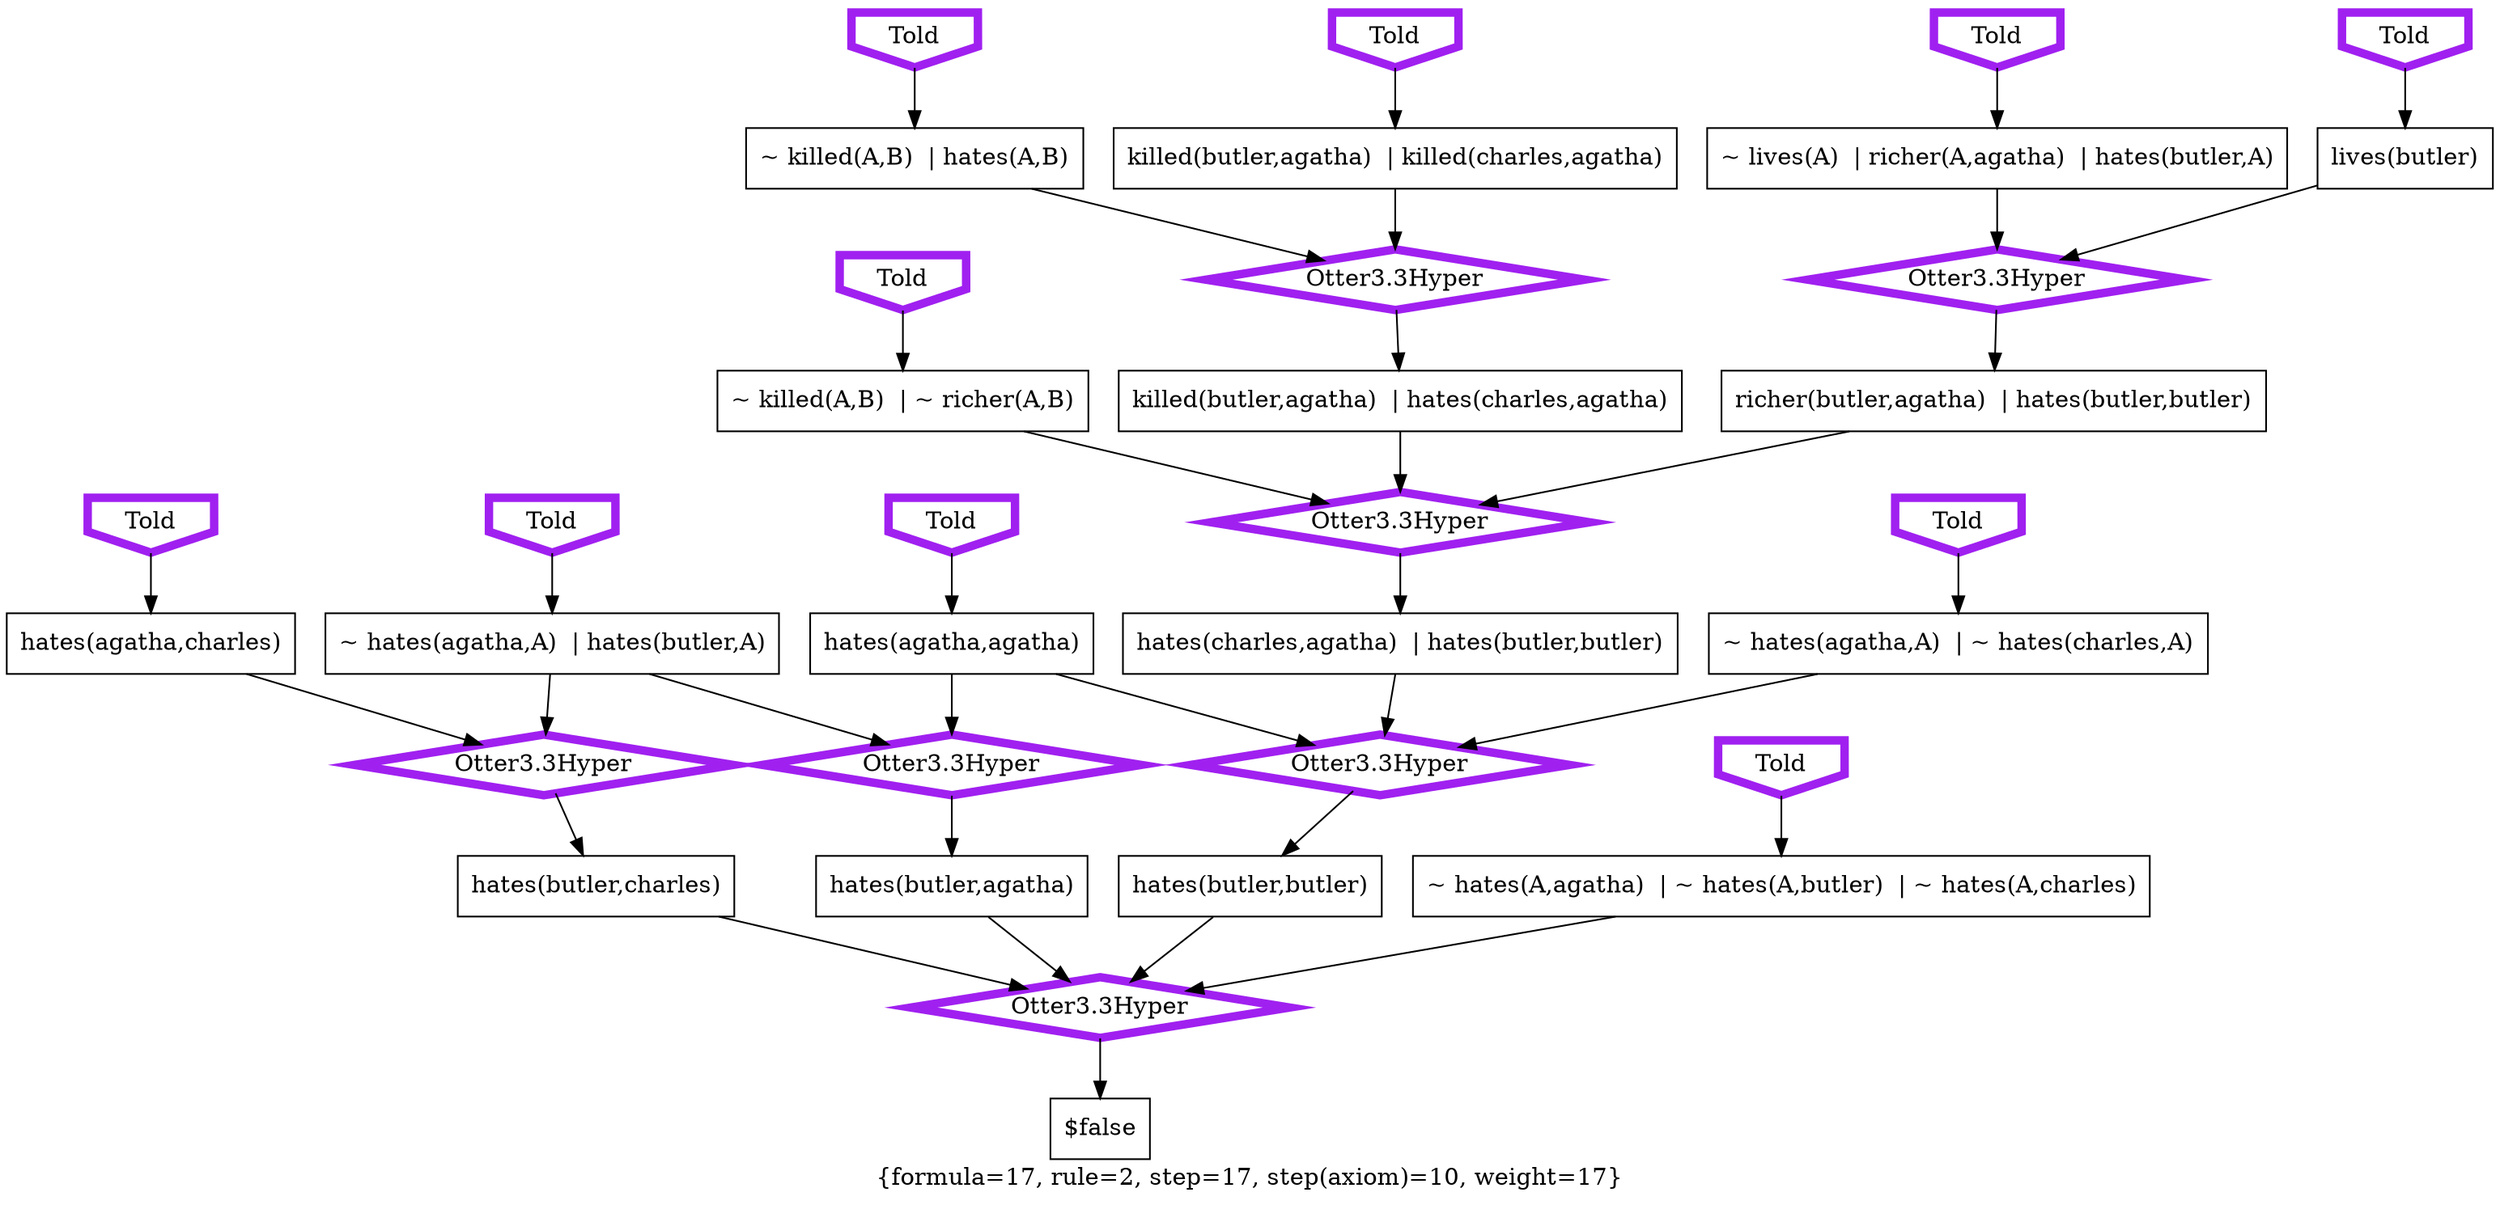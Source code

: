 digraph g 
{ labelloc=b label="{formula=17, rule=2, step=17, step(axiom)=10, weight=17}"  
 "x_431" [ URL="http://inference-web.org/proofs/tptp/Solutions/PUZ/PUZ001-1/Otter---3.3/answer.owl#ns_8_conclusion" color="black" shape="box" label="lives(butler)" fillcolor="white" style="filled"  ];
  "x_441" [ URL="http://inference-web.org/proofs/tptp/Solutions/PUZ/PUZ001-1/Otter---3.3/answer.owl#ns_20_conclusion" color="black" shape="box" label="hates(charles,agatha)  | hates(butler,butler)" fillcolor="white" style="filled"  ];
  "x_432" [ URL="http://inference-web.org/proofs/tptp/Solutions/PUZ/PUZ001-1/Otter---3.3/answer.owl#ns_5_conclusion" color="black" shape="box" label="~ hates(agatha,A)  | hates(butler,A)" fillcolor="white" style="filled"  ];
  "x_416" [ URL="http://inference-web.org/proofs/tptp/Solutions/PUZ/PUZ001-1/Otter---3.3/answer.owl#ns_17_conclusion" color="black" shape="box" label="hates(butler,charles)" fillcolor="white" style="filled"  ];
  "x_398" [ URL="http://inference-web.org/proofs/tptp/Solutions/PUZ/PUZ001-1/Otter---3.3/answer.owl#ns_14_conclusion" color="black" shape="box" label="richer(butler,agatha)  | hates(butler,butler)" fillcolor="white" style="filled"  ];
  "x_368" [ URL="http://inference-web.org/proofs/tptp/Solutions/PUZ/PUZ001-1/Otter---3.3/answer.owl#ns_16_conclusion" color="black" shape="box" label="hates(butler,agatha)" fillcolor="white" style="filled"  ];
  "x_436" [ URL="http://inference-web.org/proofs/tptp/Solutions/PUZ/PUZ001-1/Otter---3.3/answer.owl#ns_3_conclusion" color="black" shape="box" label="~ hates(A,agatha)  | ~ hates(A,butler)  | ~ hates(A,charles)" fillcolor="white" style="filled"  ];
  "x_459" [ URL="http://inference-web.org/proofs/tptp/Solutions/PUZ/PUZ001-1/Otter---3.3/answer.owl#ns_10_conclusion" color="black" shape="box" label="hates(agatha,agatha)" fillcolor="white" style="filled"  ];
  "x_448" [ URL="http://inference-web.org/proofs/tptp/Solutions/PUZ/PUZ001-1/Otter---3.3/answer.owl#ns_11_conclusion" color="black" shape="box" label="hates(agatha,charles)" fillcolor="white" style="filled"  ];
  "x_402" [ URL="http://inference-web.org/proofs/tptp/Solutions/PUZ/PUZ001-1/Otter---3.3/answer.owl#ns_6_conclusion" color="black" shape="box" label="~ lives(A)  | richer(A,agatha)  | hates(butler,A)" fillcolor="white" style="filled"  ];
  "x_412" [ URL="http://inference-web.org/proofs/tptp/Solutions/PUZ/PUZ001-1/Otter---3.3/answer.owl#ns_2_conclusion" color="black" shape="box" label="~ hates(agatha,A)  | ~ hates(charles,A)" fillcolor="white" style="filled"  ];
  "x_450" [ URL="http://inference-web.org/proofs/tptp/Solutions/PUZ/PUZ001-1/Otter---3.3/answer.owl#ns_21_conclusion" color="black" shape="box" label="hates(butler,butler)" fillcolor="white" style="filled"  ];
  "x_465" [ URL="http://inference-web.org/proofs/tptp/Solutions/PUZ/PUZ001-1/Otter---3.3/answer.owl#ns_1_conclusion" color="black" shape="box" label="~ killed(A,B)  | ~ richer(A,B)" fillcolor="white" style="filled"  ];
  "x_451" [ URL="http://inference-web.org/proofs/tptp/Solutions/PUZ/PUZ001-1/Otter---3.3/answer.owl#ns_23_conclusion" color="black" shape="box" label="$false" fillcolor="white" style="filled"  ];
  "x_403" [ URL="http://inference-web.org/proofs/tptp/Solutions/PUZ/PUZ001-1/Otter---3.3/answer.owl#ns_4_conclusion" color="black" shape="box" label="~ killed(A,B)  | hates(A,B)" fillcolor="white" style="filled"  ];
  "x_467" [ URL="http://inference-web.org/proofs/tptp/Solutions/PUZ/PUZ001-1/Otter---3.3/answer.owl#ns_18_conclusion" color="black" shape="box" label="killed(butler,agatha)  | hates(charles,agatha)" fillcolor="white" style="filled"  ];
  "x_439" [ URL="http://inference-web.org/proofs/tptp/Solutions/PUZ/PUZ001-1/Otter---3.3/answer.owl#ns_12_conclusion" color="black" shape="box" label="killed(butler,agatha)  | killed(charles,agatha)" fillcolor="white" style="filled"  ];
  "-7f6e1133:12459e1f3c9:-7a0e" [ URL="http://browser.inference-web.org/iwbrowser/BrowseNodeSet?url=http%3A%2F%2Finference-web.org%2Fproofs%2Ftptp%2FSolutions%2FPUZ%2FPUZ001-1%2FOtter---3.3%2Fanswer.owl%23ns_18" color="purple" shape="diamond" label="Otter3.3Hyper" fillcolor="white" style="filled" penwidth="5"  ];
  "-7f6e1133:12459e1f3c9:-7a0e" -> "x_467";
  "x_403" -> "-7f6e1133:12459e1f3c9:-7a0e";
  "x_439" -> "-7f6e1133:12459e1f3c9:-7a0e";
  "-7f6e1133:12459e1f3c9:-7a1a" [ URL="http://browser.inference-web.org/iwbrowser/BrowseNodeSet?url=http%3A%2F%2Finference-web.org%2Fproofs%2Ftptp%2FSolutions%2FPUZ%2FPUZ001-1%2FOtter---3.3%2Fanswer.owl%23ns_14" color="purple" shape="diamond" label="Otter3.3Hyper" fillcolor="white" style="filled" penwidth="5"  ];
  "-7f6e1133:12459e1f3c9:-7a1a" -> "x_398";
  "x_402" -> "-7f6e1133:12459e1f3c9:-7a1a";
  "x_431" -> "-7f6e1133:12459e1f3c9:-7a1a";
  "-7f6e1133:12459e1f3c9:-7a2e" [ URL="http://browser.inference-web.org/iwbrowser/BrowseNodeSet?url=http%3A%2F%2Finference-web.org%2Fproofs%2Ftptp%2FSolutions%2FPUZ%2FPUZ001-1%2FOtter---3.3%2Fanswer.owl%23ns_16" color="purple" shape="diamond" label="Otter3.3Hyper" fillcolor="white" style="filled" penwidth="5"  ];
  "-7f6e1133:12459e1f3c9:-7a2e" -> "x_368";
  "x_432" -> "-7f6e1133:12459e1f3c9:-7a2e";
  "x_459" -> "-7f6e1133:12459e1f3c9:-7a2e";
  "-7f6e1133:12459e1f3c9:-7a1e" [ URL="http://browser.inference-web.org/iwbrowser/BrowseNodeSet?url=http%3A%2F%2Finference-web.org%2Fproofs%2Ftptp%2FSolutions%2FPUZ%2FPUZ001-1%2FOtter---3.3%2Fanswer.owl%23ns_20" color="purple" shape="diamond" label="Otter3.3Hyper" fillcolor="white" style="filled" penwidth="5"  ];
  "-7f6e1133:12459e1f3c9:-7a1e" -> "x_441";
  "x_398" -> "-7f6e1133:12459e1f3c9:-7a1e";
  "x_465" -> "-7f6e1133:12459e1f3c9:-7a1e";
  "x_467" -> "-7f6e1133:12459e1f3c9:-7a1e";
  "-7f6e1133:12459e1f3c9:-7a28" [ URL="http://browser.inference-web.org/iwbrowser/BrowseNodeSet?url=http%3A%2F%2Finference-web.org%2Fproofs%2Ftptp%2FSolutions%2FPUZ%2FPUZ001-1%2FOtter---3.3%2Fanswer.owl%23ns_3" color="purple" shape="invhouse" label="Told" fillcolor="white" style="filled" penwidth="5"  ];
  "-7f6e1133:12459e1f3c9:-7a28" -> "x_436";
  "-7f6e1133:12459e1f3c9:-7a14" [ URL="http://browser.inference-web.org/iwbrowser/BrowseNodeSet?url=http%3A%2F%2Finference-web.org%2Fproofs%2Ftptp%2FSolutions%2FPUZ%2FPUZ001-1%2FOtter---3.3%2Fanswer.owl%23ns_8" color="purple" shape="invhouse" label="Told" fillcolor="white" style="filled" penwidth="5"  ];
  "-7f6e1133:12459e1f3c9:-7a14" -> "x_431";
  "-7f6e1133:12459e1f3c9:-7a34" [ URL="http://browser.inference-web.org/iwbrowser/BrowseNodeSet?url=http%3A%2F%2Finference-web.org%2Fproofs%2Ftptp%2FSolutions%2FPUZ%2FPUZ001-1%2FOtter---3.3%2Fanswer.owl%23ns_5" color="purple" shape="invhouse" label="Told" fillcolor="white" style="filled" penwidth="5"  ];
  "-7f6e1133:12459e1f3c9:-7a34" -> "x_432";
  "-7f6e1133:12459e1f3c9:-7a25" [ URL="http://browser.inference-web.org/iwbrowser/BrowseNodeSet?url=http%3A%2F%2Finference-web.org%2Fproofs%2Ftptp%2FSolutions%2FPUZ%2FPUZ001-1%2FOtter---3.3%2Fanswer.owl%23ns_21" color="purple" shape="diamond" label="Otter3.3Hyper" fillcolor="white" style="filled" penwidth="5"  ];
  "-7f6e1133:12459e1f3c9:-7a25" -> "x_450";
  "x_412" -> "-7f6e1133:12459e1f3c9:-7a25";
  "x_441" -> "-7f6e1133:12459e1f3c9:-7a25";
  "x_459" -> "-7f6e1133:12459e1f3c9:-7a25";
  "-7f6e1133:12459e1f3c9:-7a21" [ URL="http://browser.inference-web.org/iwbrowser/BrowseNodeSet?url=http%3A%2F%2Finference-web.org%2Fproofs%2Ftptp%2FSolutions%2FPUZ%2FPUZ001-1%2FOtter---3.3%2Fanswer.owl%23ns_2" color="purple" shape="invhouse" label="Told" fillcolor="white" style="filled" penwidth="5"  ];
  "-7f6e1133:12459e1f3c9:-7a21" -> "x_412";
  "-7f6e1133:12459e1f3c9:-7a08" [ URL="http://browser.inference-web.org/iwbrowser/BrowseNodeSet?url=http%3A%2F%2Finference-web.org%2Fproofs%2Ftptp%2FSolutions%2FPUZ%2FPUZ001-1%2FOtter---3.3%2Fanswer.owl%23ns_12" color="purple" shape="invhouse" label="Told" fillcolor="white" style="filled" penwidth="5"  ];
  "-7f6e1133:12459e1f3c9:-7a08" -> "x_439";
  "-7f6e1133:12459e1f3c9:-7a2b" [ URL="http://browser.inference-web.org/iwbrowser/BrowseNodeSet?url=http%3A%2F%2Finference-web.org%2Fproofs%2Ftptp%2FSolutions%2FPUZ%2FPUZ001-1%2FOtter---3.3%2Fanswer.owl%23ns_10" color="purple" shape="invhouse" label="Told" fillcolor="white" style="filled" penwidth="5"  ];
  "-7f6e1133:12459e1f3c9:-7a2b" -> "x_459";
  "-7f6e1133:12459e1f3c9:-7a11" [ URL="http://browser.inference-web.org/iwbrowser/BrowseNodeSet?url=http%3A%2F%2Finference-web.org%2Fproofs%2Ftptp%2FSolutions%2FPUZ%2FPUZ001-1%2FOtter---3.3%2Fanswer.owl%23ns_1" color="purple" shape="invhouse" label="Told" fillcolor="white" style="filled" penwidth="5"  ];
  "-7f6e1133:12459e1f3c9:-7a11" -> "x_465";
  "-7f6e1133:12459e1f3c9:-7a3c" [ URL="http://browser.inference-web.org/iwbrowser/BrowseNodeSet?url=http%3A%2F%2Finference-web.org%2Fproofs%2Ftptp%2FSolutions%2FPUZ%2FPUZ001-1%2FOtter---3.3%2Fanswer.owl%23answer" color="purple" shape="diamond" label="Otter3.3Hyper" fillcolor="white" style="filled" penwidth="5"  ];
  "-7f6e1133:12459e1f3c9:-7a3c" -> "x_451";
  "x_368" -> "-7f6e1133:12459e1f3c9:-7a3c";
  "x_416" -> "-7f6e1133:12459e1f3c9:-7a3c";
  "x_436" -> "-7f6e1133:12459e1f3c9:-7a3c";
  "x_450" -> "-7f6e1133:12459e1f3c9:-7a3c";
  "-7f6e1133:12459e1f3c9:-7a0b" [ URL="http://browser.inference-web.org/iwbrowser/BrowseNodeSet?url=http%3A%2F%2Finference-web.org%2Fproofs%2Ftptp%2FSolutions%2FPUZ%2FPUZ001-1%2FOtter---3.3%2Fanswer.owl%23ns_4" color="purple" shape="invhouse" label="Told" fillcolor="white" style="filled" penwidth="5"  ];
  "-7f6e1133:12459e1f3c9:-7a0b" -> "x_403";
  "-7f6e1133:12459e1f3c9:-7a31" [ URL="http://browser.inference-web.org/iwbrowser/BrowseNodeSet?url=http%3A%2F%2Finference-web.org%2Fproofs%2Ftptp%2FSolutions%2FPUZ%2FPUZ001-1%2FOtter---3.3%2Fanswer.owl%23ns_11" color="purple" shape="invhouse" label="Told" fillcolor="white" style="filled" penwidth="5"  ];
  "-7f6e1133:12459e1f3c9:-7a31" -> "x_448";
  "-7f6e1133:12459e1f3c9:-7a17" [ URL="http://browser.inference-web.org/iwbrowser/BrowseNodeSet?url=http%3A%2F%2Finference-web.org%2Fproofs%2Ftptp%2FSolutions%2FPUZ%2FPUZ001-1%2FOtter---3.3%2Fanswer.owl%23ns_6" color="purple" shape="invhouse" label="Told" fillcolor="white" style="filled" penwidth="5"  ];
  "-7f6e1133:12459e1f3c9:-7a17" -> "x_402";
  "-7f6e1133:12459e1f3c9:-7a37" [ URL="http://browser.inference-web.org/iwbrowser/BrowseNodeSet?url=http%3A%2F%2Finference-web.org%2Fproofs%2Ftptp%2FSolutions%2FPUZ%2FPUZ001-1%2FOtter---3.3%2Fanswer.owl%23ns_17" color="purple" shape="diamond" label="Otter3.3Hyper" fillcolor="white" style="filled" penwidth="5"  ];
  "-7f6e1133:12459e1f3c9:-7a37" -> "x_416";
  "x_432" -> "-7f6e1133:12459e1f3c9:-7a37";
  "x_448" -> "-7f6e1133:12459e1f3c9:-7a37";
  }
